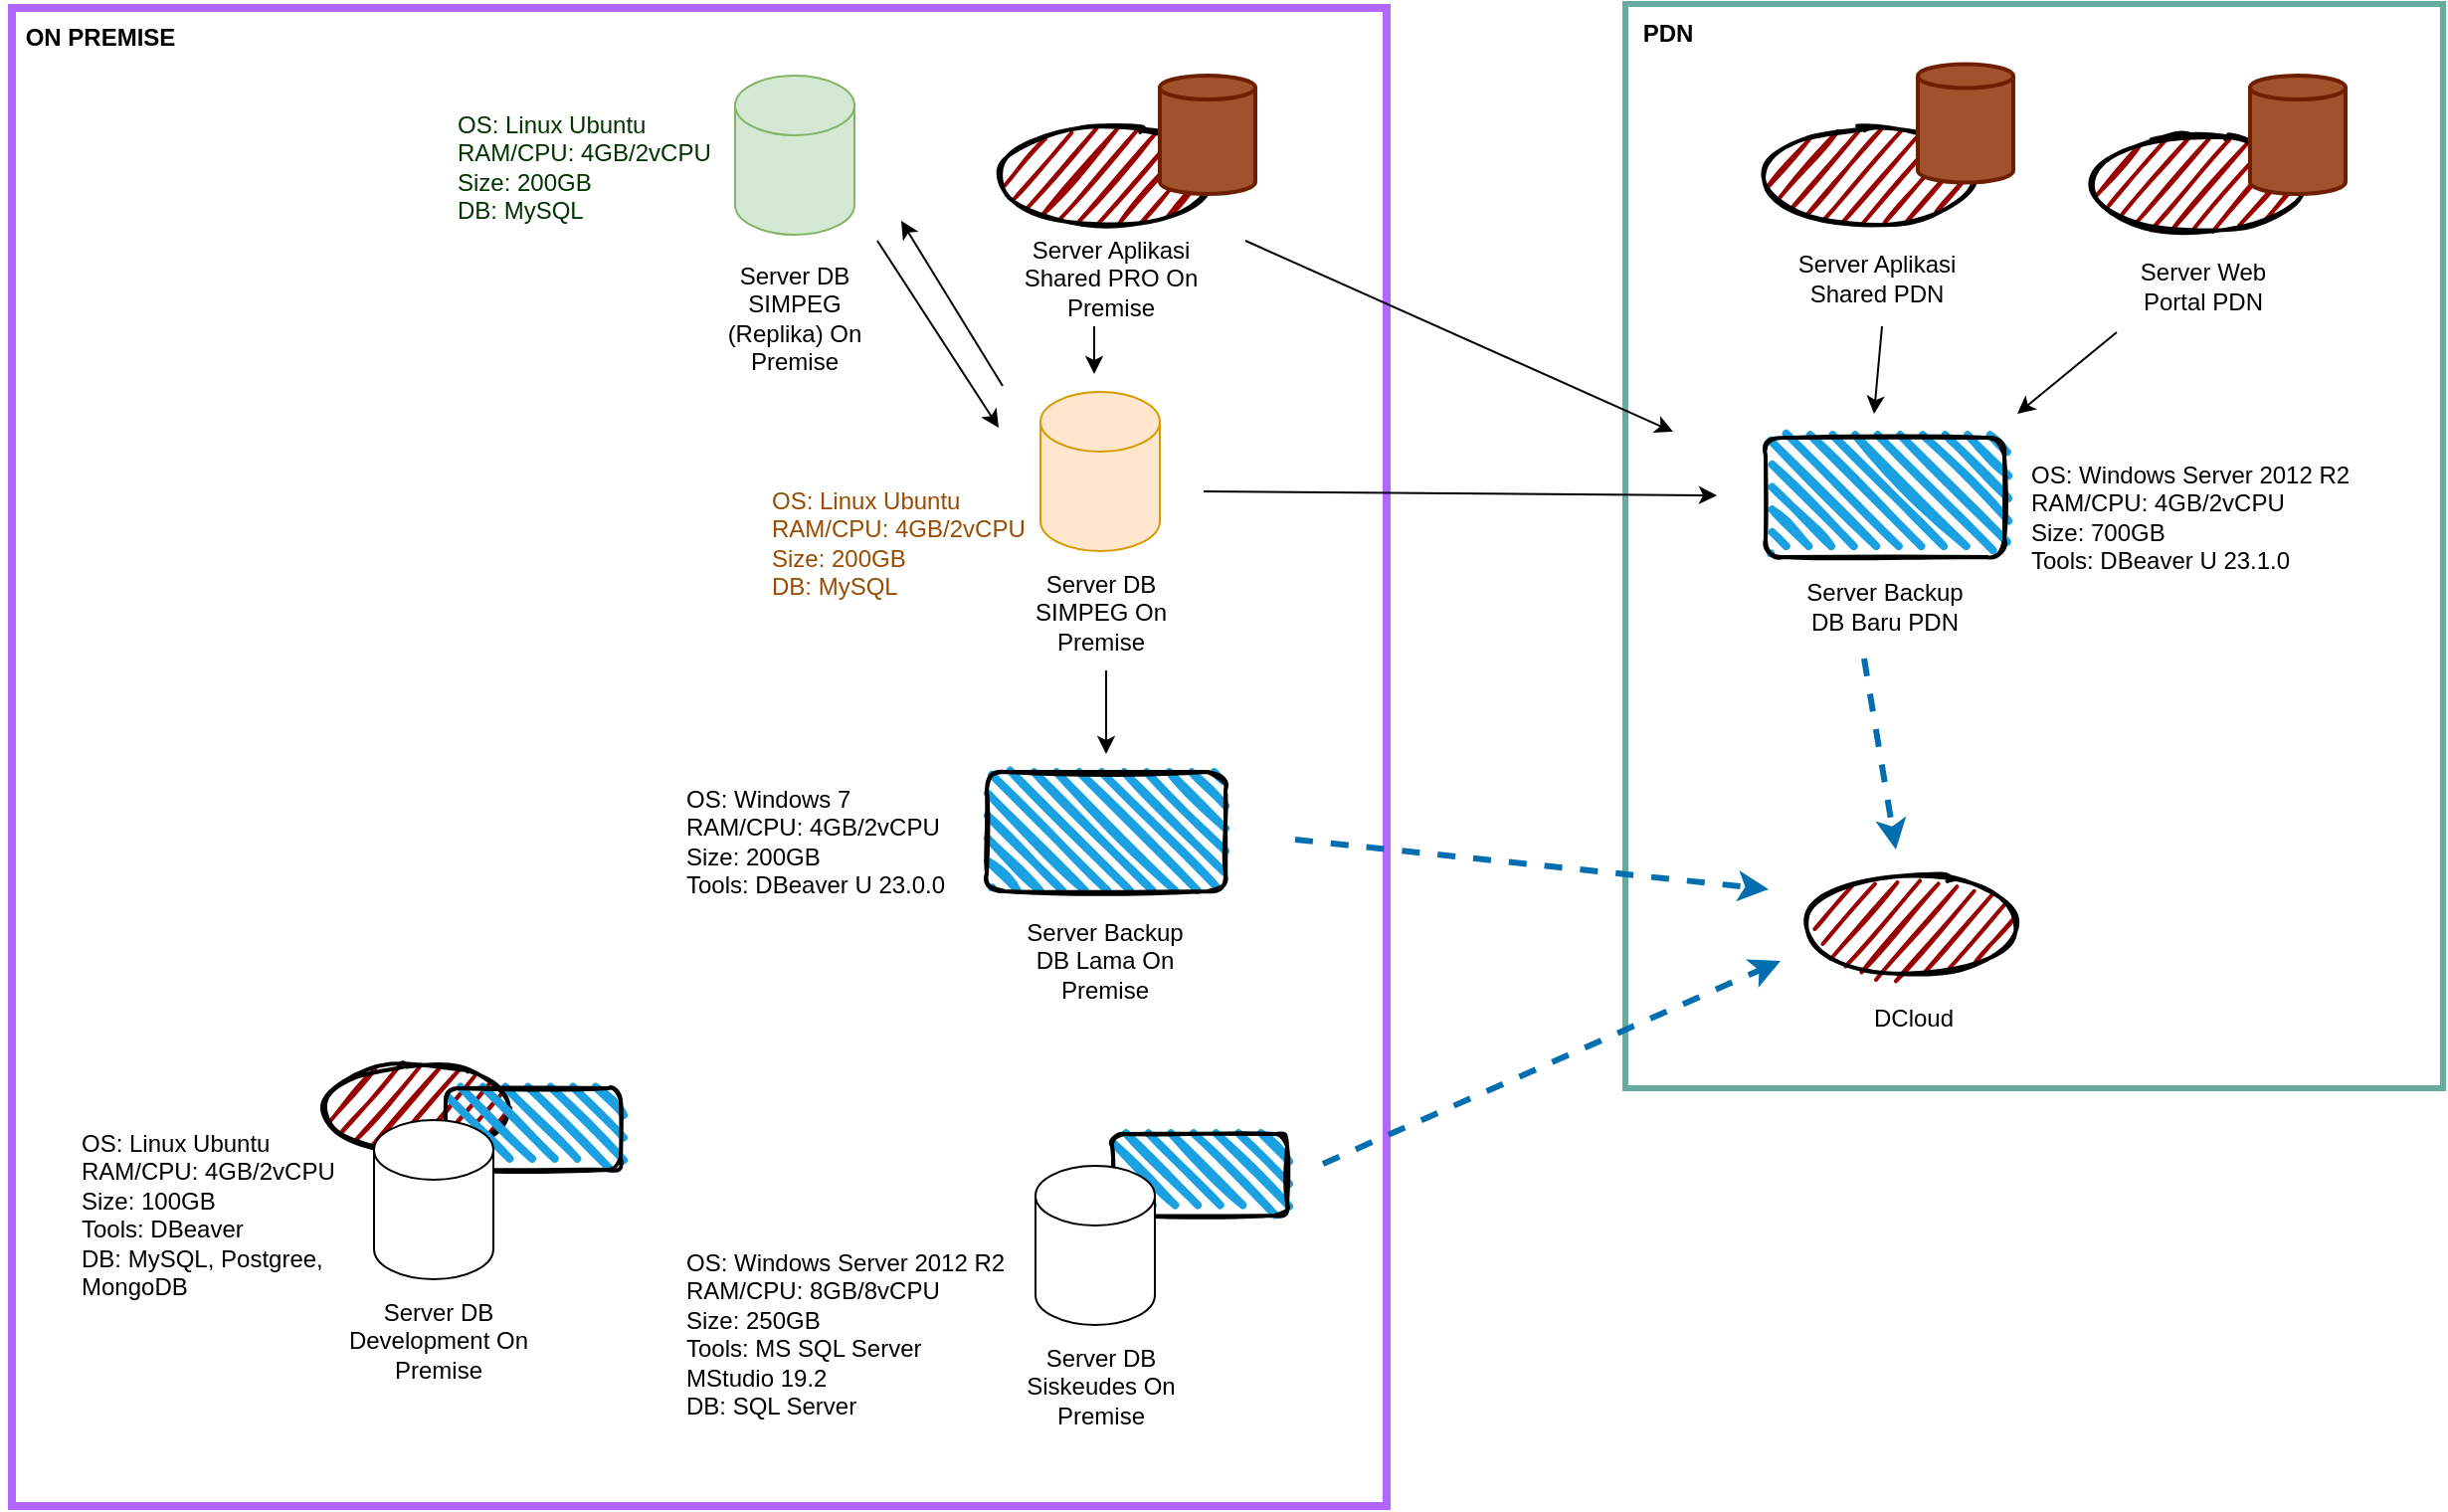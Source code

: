 <mxfile border="50" scale="3" compressed="false" locked="false" version="24.8.3">
  <diagram name="Blank" id="YmL12bMKpDGza6XwsDPr">
    <mxGraphModel dx="2709" dy="1173" grid="0" gridSize="10" guides="1" tooltips="1" connect="1" arrows="1" fold="1" page="0" pageScale="1" pageWidth="827" pageHeight="1169" background="none" math="1" shadow="0">
      <root>
        <mxCell id="X5NqExCQtvZxIxQ7pmgY-0" />
        <mxCell id="1" parent="X5NqExCQtvZxIxQ7pmgY-0" />
        <mxCell id="OPVWLIpL3ypl_xMwNCoC-65" value="" style="rounded=0;whiteSpace=wrap;html=1;fillColor=none;strokeColor=#67AB9F;strokeWidth=3;" parent="1" vertex="1">
          <mxGeometry x="-575" y="-99" width="411" height="545" as="geometry" />
        </mxCell>
        <mxCell id="OPVWLIpL3ypl_xMwNCoC-64" value="" style="rounded=0;whiteSpace=wrap;html=1;fillColor=none;strokeWidth=4;fontColor=#ffffff;strokeColor=#B266FF;" parent="1" vertex="1">
          <mxGeometry x="-1386" y="-97" width="691" height="753" as="geometry" />
        </mxCell>
        <mxCell id="OPVWLIpL3ypl_xMwNCoC-47" value="" style="ellipse;whiteSpace=wrap;html=1;strokeWidth=2;fillWeight=2;hachureGap=8;fillColor=#990000;fillStyle=dots;sketch=1;" parent="1" vertex="1">
          <mxGeometry x="-1228" y="434" width="91" height="44" as="geometry" />
        </mxCell>
        <mxCell id="OPVWLIpL3ypl_xMwNCoC-37" value="" style="rounded=1;whiteSpace=wrap;html=1;strokeWidth=2;fillWeight=4;hachureGap=8;hachureAngle=45;fillColor=#1ba1e2;sketch=1;" parent="1" vertex="1">
          <mxGeometry x="-833" y="469" width="88" height="41" as="geometry" />
        </mxCell>
        <mxCell id="OPVWLIpL3ypl_xMwNCoC-5" value="&lt;div&gt;Server Backup DB Lama On Premise&lt;/div&gt;" style="text;html=1;align=center;verticalAlign=middle;whiteSpace=wrap;rounded=0;" parent="1" vertex="1">
          <mxGeometry x="-885" y="367" width="97" height="30" as="geometry" />
        </mxCell>
        <mxCell id="OPVWLIpL3ypl_xMwNCoC-7" value="DCloud" style="text;html=1;align=center;verticalAlign=middle;whiteSpace=wrap;rounded=0;" parent="1" vertex="1">
          <mxGeometry x="-460.5" y="396" width="60" height="30" as="geometry" />
        </mxCell>
        <mxCell id="OPVWLIpL3ypl_xMwNCoC-9" value="Server Backup DB Baru PDN" style="text;html=1;align=center;verticalAlign=middle;whiteSpace=wrap;rounded=0;" parent="1" vertex="1">
          <mxGeometry x="-493" y="189" width="97" height="30" as="geometry" />
        </mxCell>
        <mxCell id="OPVWLIpL3ypl_xMwNCoC-10" value="" style="shape=cylinder3;whiteSpace=wrap;html=1;boundedLbl=1;backgroundOutline=1;size=15;" parent="1" vertex="1">
          <mxGeometry x="-871.5" y="485" width="60" height="80" as="geometry" />
        </mxCell>
        <mxCell id="OPVWLIpL3ypl_xMwNCoC-11" value="Server DB Siskeudes On Premise" style="text;html=1;align=center;verticalAlign=middle;whiteSpace=wrap;rounded=0;" parent="1" vertex="1">
          <mxGeometry x="-887.5" y="581" width="97" height="30" as="geometry" />
        </mxCell>
        <mxCell id="OPVWLIpL3ypl_xMwNCoC-12" value="&lt;div&gt;OS: Windows 7&lt;br&gt;&lt;/div&gt;&lt;div&gt;RAM/CPU: 4GB/2vCPU&lt;br&gt;&lt;/div&gt;&lt;div&gt;Size: 200GB&lt;br&gt;&lt;/div&gt;&lt;div&gt;Tools: DBeaver U 23.0.0&lt;br&gt;&lt;/div&gt;" style="text;html=1;whiteSpace=wrap;overflow=hidden;rounded=0;" parent="1" vertex="1">
          <mxGeometry x="-1049" y="287" width="166" height="76" as="geometry" />
        </mxCell>
        <mxCell id="OPVWLIpL3ypl_xMwNCoC-13" value="&lt;div&gt;OS: Windows Server 2012 R2&lt;/div&gt;&lt;div&gt;RAM/CPU: 8GB/8vCPU&lt;/div&gt;&lt;div&gt;Size: 250GB&lt;br&gt;&lt;/div&gt;&lt;div&gt;Tools: MS SQL Server MStudio 19.2&lt;/div&gt;&lt;div&gt;DB: SQL Server&lt;br&gt;&lt;/div&gt;" style="text;html=1;whiteSpace=wrap;overflow=hidden;rounded=0;" parent="1" vertex="1">
          <mxGeometry x="-1049" y="520" width="166" height="100" as="geometry" />
        </mxCell>
        <mxCell id="OPVWLIpL3ypl_xMwNCoC-14" value="&lt;div&gt;OS: Windows Server 2012 R2&lt;br&gt;&lt;/div&gt;&lt;div&gt;RAM/CPU: 4GB/2vCPU&lt;br&gt;&lt;/div&gt;&lt;div&gt;Size: 700GB&lt;br&gt;&lt;/div&gt;&lt;div&gt;Tools: DBeaver U 23.1.0&lt;br&gt;&lt;/div&gt;" style="text;html=1;whiteSpace=wrap;overflow=hidden;rounded=0;" parent="1" vertex="1">
          <mxGeometry x="-373" y="124" width="166" height="76" as="geometry" />
        </mxCell>
        <mxCell id="OPVWLIpL3ypl_xMwNCoC-15" value="" style="shape=cylinder3;whiteSpace=wrap;html=1;boundedLbl=1;backgroundOutline=1;size=15;fillColor=#ffe6cc;strokeColor=#d79b00;" parent="1" vertex="1">
          <mxGeometry x="-869" y="96" width="60" height="80" as="geometry" />
        </mxCell>
        <mxCell id="OPVWLIpL3ypl_xMwNCoC-16" value="Server DB SIMPEG On Premise" style="text;html=1;align=center;verticalAlign=middle;whiteSpace=wrap;rounded=0;" parent="1" vertex="1">
          <mxGeometry x="-887.5" y="192" width="97" height="30" as="geometry" />
        </mxCell>
        <mxCell id="OPVWLIpL3ypl_xMwNCoC-17" value="&lt;div&gt;OS: Linux Ubuntu&lt;br&gt;&lt;/div&gt;&lt;div&gt;RAM/CPU: 4GB/2vCPU&lt;br&gt;&lt;/div&gt;&lt;div&gt;Size: 200GB&lt;br&gt;&lt;/div&gt;&lt;div&gt;DB: MySQL&lt;br&gt;&lt;/div&gt;" style="text;html=1;whiteSpace=wrap;overflow=hidden;rounded=0;fontColor=#994C00;" parent="1" vertex="1">
          <mxGeometry x="-1006" y="137" width="166" height="76" as="geometry" />
        </mxCell>
        <mxCell id="OPVWLIpL3ypl_xMwNCoC-27" value="" style="rounded=1;whiteSpace=wrap;html=1;strokeWidth=2;fillWeight=4;hachureGap=8;hachureAngle=45;fillColor=#1ba1e2;sketch=1;" parent="1" vertex="1">
          <mxGeometry x="-896" y="287" width="120" height="60" as="geometry" />
        </mxCell>
        <mxCell id="OPVWLIpL3ypl_xMwNCoC-28" value="" style="rounded=1;whiteSpace=wrap;html=1;strokeWidth=2;fillWeight=4;hachureGap=8;hachureAngle=45;fillColor=#1ba1e2;sketch=1;" parent="1" vertex="1">
          <mxGeometry x="-504.5" y="119" width="120" height="60" as="geometry" />
        </mxCell>
        <mxCell id="OPVWLIpL3ypl_xMwNCoC-29" value="" style="rounded=1;whiteSpace=wrap;html=1;strokeWidth=2;fillWeight=4;hachureGap=8;hachureAngle=45;fillColor=#1ba1e2;sketch=1;" parent="1" vertex="1">
          <mxGeometry x="-1168" y="446" width="88" height="41" as="geometry" />
        </mxCell>
        <mxCell id="OPVWLIpL3ypl_xMwNCoC-30" value="" style="ellipse;whiteSpace=wrap;html=1;strokeWidth=2;fillWeight=2;hachureGap=8;fillColor=#990000;fillStyle=dots;sketch=1;" parent="1" vertex="1">
          <mxGeometry x="-483" y="338" width="103" height="51" as="geometry" />
        </mxCell>
        <mxCell id="OPVWLIpL3ypl_xMwNCoC-31" value="" style="endArrow=classic;html=1;rounded=0;dashed=1;strokeWidth=3;fillColor=#1ba1e2;strokeColor=#006EAF;" parent="1" edge="1">
          <mxGeometry width="50" height="50" relative="1" as="geometry">
            <mxPoint x="-741" y="321" as="sourcePoint" />
            <mxPoint x="-503" y="346" as="targetPoint" />
          </mxGeometry>
        </mxCell>
        <mxCell id="OPVWLIpL3ypl_xMwNCoC-32" value="" style="endArrow=classic;html=1;rounded=0;dashed=1;strokeWidth=3;fillColor=#1ba1e2;strokeColor=#006EAF;" parent="1" edge="1">
          <mxGeometry width="50" height="50" relative="1" as="geometry">
            <mxPoint x="-727" y="484" as="sourcePoint" />
            <mxPoint x="-497" y="382" as="targetPoint" />
          </mxGeometry>
        </mxCell>
        <mxCell id="OPVWLIpL3ypl_xMwNCoC-34" value="" style="shape=cylinder3;whiteSpace=wrap;html=1;boundedLbl=1;backgroundOutline=1;size=15;" parent="1" vertex="1">
          <mxGeometry x="-1204" y="462" width="60" height="80" as="geometry" />
        </mxCell>
        <mxCell id="OPVWLIpL3ypl_xMwNCoC-35" value="Server DB Development On Premise" style="text;html=1;align=center;verticalAlign=middle;whiteSpace=wrap;rounded=0;" parent="1" vertex="1">
          <mxGeometry x="-1220" y="558" width="97" height="30" as="geometry" />
        </mxCell>
        <mxCell id="OPVWLIpL3ypl_xMwNCoC-36" value="&lt;div&gt;OS: Linux Ubuntu&lt;br&gt;&lt;/div&gt;&lt;div&gt;RAM/CPU: 4GB/2vCPU&lt;br&gt;&lt;/div&gt;&lt;div&gt;Size: 100GB&lt;br&gt;&lt;/div&gt;&lt;div&gt;Tools: DBeaver&lt;/div&gt;&lt;div&gt;DB: MySQL, Postgree, MongoDB&lt;br&gt;&lt;/div&gt;" style="text;html=1;whiteSpace=wrap;overflow=hidden;rounded=0;" parent="1" vertex="1">
          <mxGeometry x="-1353" y="460" width="166" height="101" as="geometry" />
        </mxCell>
        <mxCell id="OPVWLIpL3ypl_xMwNCoC-38" value="" style="endArrow=classic;html=1;rounded=0;dashed=1;strokeWidth=3;fillColor=#1ba1e2;strokeColor=#006EAF;" parent="1" edge="1">
          <mxGeometry width="50" height="50" relative="1" as="geometry">
            <mxPoint x="-455" y="230" as="sourcePoint" />
            <mxPoint x="-439" y="326" as="targetPoint" />
          </mxGeometry>
        </mxCell>
        <mxCell id="OPVWLIpL3ypl_xMwNCoC-39" value="" style="endArrow=classic;html=1;rounded=0;" parent="1" edge="1">
          <mxGeometry width="50" height="50" relative="1" as="geometry">
            <mxPoint x="-787" y="146" as="sourcePoint" />
            <mxPoint x="-529" y="148" as="targetPoint" />
          </mxGeometry>
        </mxCell>
        <mxCell id="OPVWLIpL3ypl_xMwNCoC-40" value="" style="endArrow=classic;html=1;rounded=0;" parent="1" edge="1">
          <mxGeometry width="50" height="50" relative="1" as="geometry">
            <mxPoint x="-836" y="236" as="sourcePoint" />
            <mxPoint x="-836" y="278" as="targetPoint" />
          </mxGeometry>
        </mxCell>
        <mxCell id="OPVWLIpL3ypl_xMwNCoC-41" value="" style="ellipse;whiteSpace=wrap;html=1;strokeWidth=2;fillWeight=2;hachureGap=8;fillColor=#990000;fillStyle=dots;sketch=1;" parent="1" vertex="1">
          <mxGeometry x="-503.5" y="-38" width="103" height="51" as="geometry" />
        </mxCell>
        <mxCell id="OPVWLIpL3ypl_xMwNCoC-42" value="Server Aplikasi Shared PDN" style="text;html=1;align=center;verticalAlign=middle;whiteSpace=wrap;rounded=0;" parent="1" vertex="1">
          <mxGeometry x="-497.5" y="24" width="97" height="30" as="geometry" />
        </mxCell>
        <mxCell id="OPVWLIpL3ypl_xMwNCoC-43" value="" style="ellipse;whiteSpace=wrap;html=1;strokeWidth=2;fillWeight=2;hachureGap=8;fillColor=#990000;fillStyle=dots;sketch=1;" parent="1" vertex="1">
          <mxGeometry x="-888" y="-38" width="103" height="51" as="geometry" />
        </mxCell>
        <mxCell id="OPVWLIpL3ypl_xMwNCoC-44" value="Server Aplikasi Shared PRO On Premise" style="text;html=1;align=center;verticalAlign=middle;whiteSpace=wrap;rounded=0;" parent="1" vertex="1">
          <mxGeometry x="-882" y="24" width="97" height="30" as="geometry" />
        </mxCell>
        <mxCell id="OPVWLIpL3ypl_xMwNCoC-48" value="" style="endArrow=classic;html=1;rounded=0;" parent="1" edge="1">
          <mxGeometry width="50" height="50" relative="1" as="geometry">
            <mxPoint x="-446" y="63" as="sourcePoint" />
            <mxPoint x="-450" y="107" as="targetPoint" />
          </mxGeometry>
        </mxCell>
        <mxCell id="OPVWLIpL3ypl_xMwNCoC-49" value="" style="endArrow=classic;html=1;rounded=0;" parent="1" edge="1">
          <mxGeometry width="50" height="50" relative="1" as="geometry">
            <mxPoint x="-842" y="63" as="sourcePoint" />
            <mxPoint x="-842" y="87" as="targetPoint" />
          </mxGeometry>
        </mxCell>
        <mxCell id="OPVWLIpL3ypl_xMwNCoC-50" value="" style="shape=cylinder3;whiteSpace=wrap;html=1;boundedLbl=1;backgroundOutline=1;size=15;fillColor=#d5e8d4;strokeColor=#82b366;" parent="1" vertex="1">
          <mxGeometry x="-1022.5" y="-63" width="60" height="80" as="geometry" />
        </mxCell>
        <mxCell id="OPVWLIpL3ypl_xMwNCoC-51" value="Server DB SIMPEG (Replika) On Premise" style="text;html=1;align=center;verticalAlign=middle;whiteSpace=wrap;rounded=0;" parent="1" vertex="1">
          <mxGeometry x="-1041" y="44" width="97" height="30" as="geometry" />
        </mxCell>
        <mxCell id="OPVWLIpL3ypl_xMwNCoC-52" value="" style="endArrow=classic;html=1;rounded=0;" parent="1" edge="1">
          <mxGeometry width="50" height="50" relative="1" as="geometry">
            <mxPoint x="-888" y="93" as="sourcePoint" />
            <mxPoint x="-939" y="10" as="targetPoint" />
          </mxGeometry>
        </mxCell>
        <mxCell id="OPVWLIpL3ypl_xMwNCoC-53" value="" style="endArrow=classic;html=1;rounded=0;" parent="1" edge="1">
          <mxGeometry width="50" height="50" relative="1" as="geometry">
            <mxPoint x="-951" y="20" as="sourcePoint" />
            <mxPoint x="-890" y="114" as="targetPoint" />
          </mxGeometry>
        </mxCell>
        <mxCell id="OPVWLIpL3ypl_xMwNCoC-54" value="&lt;div&gt;OS: Linux Ubuntu&lt;br&gt;&lt;/div&gt;&lt;div&gt;RAM/CPU: 4GB/2vCPU&lt;br&gt;&lt;/div&gt;&lt;div&gt;Size: 200GB&lt;br&gt;&lt;/div&gt;&lt;div&gt;DB: MySQL&lt;br&gt;&lt;/div&gt;" style="text;html=1;whiteSpace=wrap;overflow=hidden;rounded=0;fontColor=#003300;" parent="1" vertex="1">
          <mxGeometry x="-1164" y="-52" width="166" height="76" as="geometry" />
        </mxCell>
        <mxCell id="OPVWLIpL3ypl_xMwNCoC-56" value="" style="ellipse;whiteSpace=wrap;html=1;strokeWidth=2;fillWeight=2;hachureGap=8;fillColor=#990000;fillStyle=dots;sketch=1;" parent="1" vertex="1">
          <mxGeometry x="-339" y="-34" width="103" height="51" as="geometry" />
        </mxCell>
        <mxCell id="OPVWLIpL3ypl_xMwNCoC-57" value="Server Web Portal PDN" style="text;html=1;align=center;verticalAlign=middle;whiteSpace=wrap;rounded=0;" parent="1" vertex="1">
          <mxGeometry x="-333" y="28" width="97" height="30" as="geometry" />
        </mxCell>
        <mxCell id="OPVWLIpL3ypl_xMwNCoC-58" value="" style="endArrow=classic;html=1;rounded=0;" parent="1" edge="1">
          <mxGeometry width="50" height="50" relative="1" as="geometry">
            <mxPoint x="-328" y="66" as="sourcePoint" />
            <mxPoint x="-378" y="107" as="targetPoint" />
          </mxGeometry>
        </mxCell>
        <mxCell id="OPVWLIpL3ypl_xMwNCoC-59" value="" style="shape=cylinder3;whiteSpace=wrap;html=1;boundedLbl=1;backgroundOutline=1;size=6;strokeWidth=2;fillColor=#a0522d;fontColor=#ffffff;strokeColor=#6D1F00;" parent="1" vertex="1">
          <mxGeometry x="-809" y="-63" width="48" height="59.5" as="geometry" />
        </mxCell>
        <mxCell id="OPVWLIpL3ypl_xMwNCoC-60" value="" style="shape=cylinder3;whiteSpace=wrap;html=1;boundedLbl=1;backgroundOutline=1;size=6;strokeWidth=2;fillColor=#a0522d;fontColor=#ffffff;strokeColor=#6D1F00;" parent="1" vertex="1">
          <mxGeometry x="-428" y="-68.75" width="48" height="59.5" as="geometry" />
        </mxCell>
        <mxCell id="OPVWLIpL3ypl_xMwNCoC-61" value="" style="shape=cylinder3;whiteSpace=wrap;html=1;boundedLbl=1;backgroundOutline=1;size=6;strokeWidth=2;fillColor=#a0522d;fontColor=#ffffff;strokeColor=#6D1F00;" parent="1" vertex="1">
          <mxGeometry x="-261" y="-63" width="48" height="59.5" as="geometry" />
        </mxCell>
        <mxCell id="g5xEGFVdyzLdgF73aM4j-4" value="" style="endArrow=classic;html=1;rounded=0;" edge="1" parent="1">
          <mxGeometry width="50" height="50" relative="1" as="geometry">
            <mxPoint x="-766" y="20" as="sourcePoint" />
            <mxPoint x="-551" y="116" as="targetPoint" />
          </mxGeometry>
        </mxCell>
        <mxCell id="g5xEGFVdyzLdgF73aM4j-6" value="ON PREMISE" style="text;html=1;align=center;verticalAlign=middle;whiteSpace=wrap;rounded=0;fontStyle=1" vertex="1" parent="1">
          <mxGeometry x="-1392" y="-97" width="101" height="30" as="geometry" />
        </mxCell>
        <mxCell id="g5xEGFVdyzLdgF73aM4j-7" value="PDN" style="text;html=1;align=center;verticalAlign=middle;whiteSpace=wrap;rounded=0;fontStyle=1" vertex="1" parent="1">
          <mxGeometry x="-589" y="-99" width="71" height="30" as="geometry" />
        </mxCell>
      </root>
    </mxGraphModel>
  </diagram>
</mxfile>
